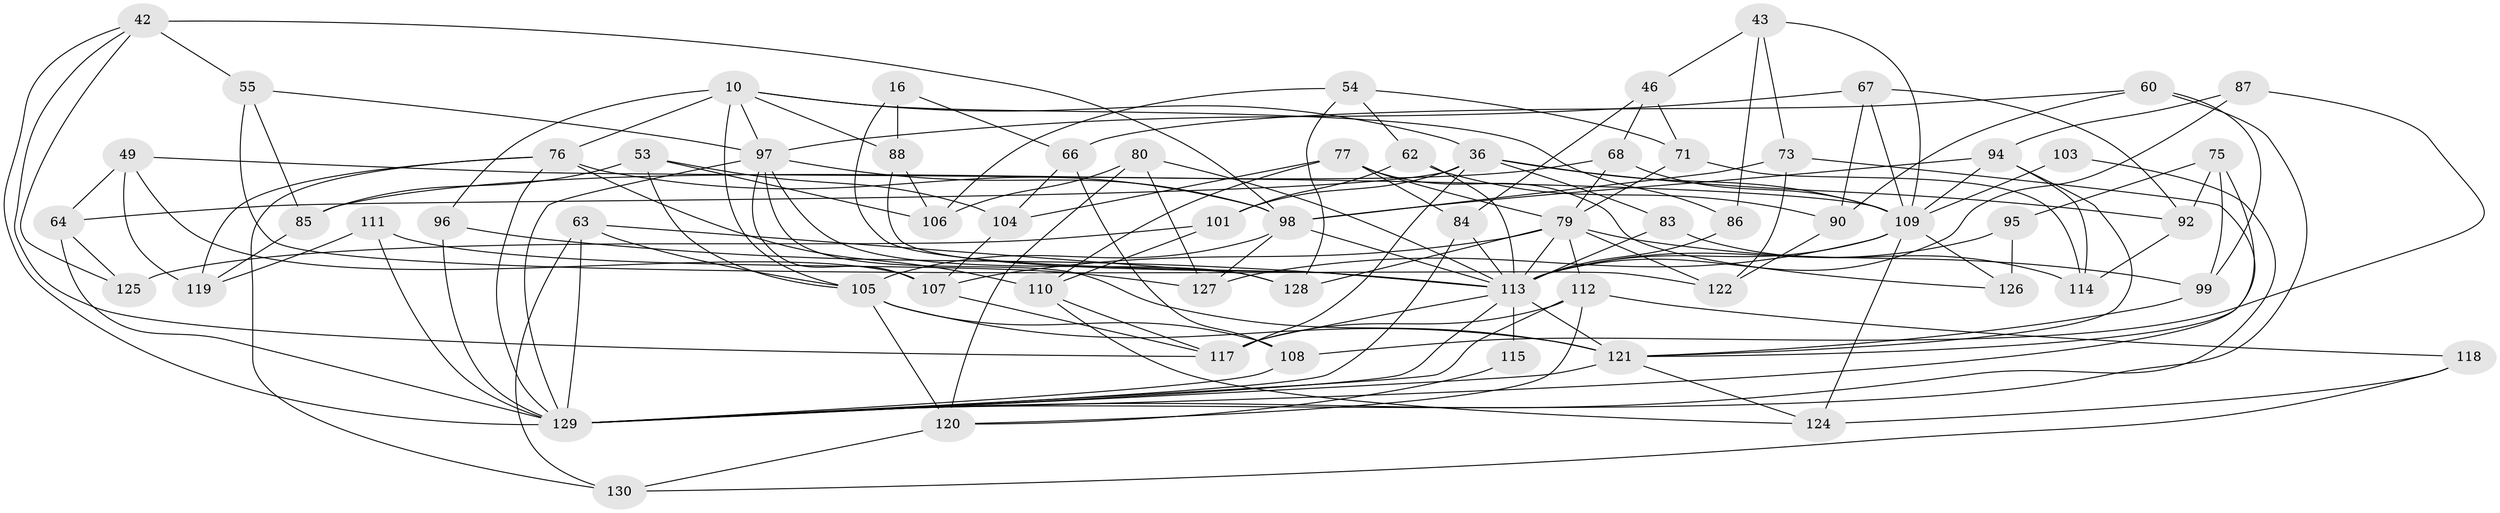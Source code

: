 // original degree distribution, {4: 1.0}
// Generated by graph-tools (version 1.1) at 2025/57/03/09/25 04:57:26]
// undirected, 65 vertices, 157 edges
graph export_dot {
graph [start="1"]
  node [color=gray90,style=filled];
  10 [super="+2+5"];
  16;
  36 [super="+8+23"];
  42 [super="+34"];
  43;
  46;
  49;
  53;
  54;
  55;
  60;
  62;
  63;
  64 [super="+17"];
  66;
  67;
  68 [super="+14"];
  71;
  73;
  75;
  76 [super="+21+45"];
  77 [super="+70"];
  79 [super="+50"];
  80;
  83;
  84;
  85;
  86;
  87;
  88 [super="+15"];
  90;
  92;
  94 [super="+38"];
  95;
  96 [super="+30"];
  97 [super="+72+59"];
  98 [super="+7+61+32"];
  99;
  101;
  103;
  104;
  105 [super="+22+78"];
  106;
  107 [super="+51"];
  108 [super="+25"];
  109 [super="+89+40"];
  110 [super="+65"];
  111;
  112 [super="+93"];
  113 [super="+18+26+82+100+58"];
  114;
  115;
  117 [super="+81+74"];
  118;
  119;
  120 [super="+91"];
  121 [super="+116+102"];
  122;
  124;
  125;
  126;
  127;
  128;
  129 [super="+24+35+52+123"];
  130 [super="+9"];
  10 -- 86;
  10 -- 105 [weight=2];
  10 -- 88;
  10 -- 76;
  10 -- 96;
  10 -- 36;
  10 -- 97;
  16 -- 88 [weight=2];
  16 -- 66;
  16 -- 113;
  36 -- 83;
  36 -- 92;
  36 -- 64;
  36 -- 117 [weight=2];
  36 -- 101;
  36 -- 109;
  42 -- 125;
  42 -- 117;
  42 -- 55;
  42 -- 129;
  42 -- 98 [weight=2];
  43 -- 46;
  43 -- 86;
  43 -- 73;
  43 -- 109;
  46 -- 71;
  46 -- 84;
  46 -- 68;
  49 -- 107;
  49 -- 64;
  49 -- 119;
  49 -- 109;
  53 -- 104;
  53 -- 106;
  53 -- 85;
  53 -- 105;
  54 -- 71;
  54 -- 106;
  54 -- 128;
  54 -- 62;
  55 -- 85;
  55 -- 122;
  55 -- 97;
  60 -- 90;
  60 -- 66;
  60 -- 99;
  60 -- 129;
  62 -- 101;
  62 -- 90;
  62 -- 113;
  63 -- 128;
  63 -- 105;
  63 -- 130;
  63 -- 129;
  64 -- 125 [weight=2];
  64 -- 129 [weight=2];
  66 -- 108;
  66 -- 104;
  67 -- 90;
  67 -- 97;
  67 -- 92;
  67 -- 109;
  68 -- 85;
  68 -- 109 [weight=3];
  68 -- 79;
  71 -- 114;
  71 -- 79;
  73 -- 122;
  73 -- 129;
  73 -- 98;
  75 -- 121;
  75 -- 92;
  75 -- 95;
  75 -- 99;
  76 -- 129;
  76 -- 130 [weight=2];
  76 -- 110 [weight=2];
  76 -- 98;
  76 -- 119;
  77 -- 126 [weight=2];
  77 -- 104;
  77 -- 84;
  77 -- 110;
  77 -- 79;
  79 -- 128;
  79 -- 113 [weight=2];
  79 -- 122;
  79 -- 99;
  79 -- 112;
  79 -- 107;
  80 -- 127;
  80 -- 106;
  80 -- 120;
  80 -- 113;
  83 -- 114;
  83 -- 113 [weight=2];
  84 -- 113;
  84 -- 129;
  85 -- 119;
  86 -- 113 [weight=2];
  87 -- 108 [weight=2];
  87 -- 113;
  87 -- 94;
  88 -- 106;
  88 -- 113 [weight=2];
  90 -- 122;
  92 -- 114;
  94 -- 114;
  94 -- 98 [weight=2];
  94 -- 109;
  94 -- 121;
  95 -- 126;
  95 -- 113 [weight=2];
  96 -- 129 [weight=3];
  96 -- 113 [weight=2];
  97 -- 98 [weight=2];
  97 -- 129 [weight=2];
  97 -- 128;
  97 -- 107 [weight=2];
  97 -- 121 [weight=2];
  98 -- 127;
  98 -- 105 [weight=2];
  98 -- 113;
  99 -- 121;
  101 -- 125;
  101 -- 110;
  103 -- 129 [weight=3];
  103 -- 109;
  104 -- 107;
  105 -- 120;
  105 -- 108 [weight=2];
  105 -- 121;
  107 -- 117;
  108 -- 129;
  109 -- 124;
  109 -- 126;
  109 -- 127;
  109 -- 113 [weight=2];
  110 -- 124;
  110 -- 117;
  111 -- 119;
  111 -- 127;
  111 -- 129 [weight=2];
  112 -- 129;
  112 -- 118 [weight=2];
  112 -- 120;
  112 -- 117;
  113 -- 115 [weight=3];
  113 -- 121 [weight=2];
  113 -- 129;
  113 -- 117 [weight=2];
  115 -- 120;
  118 -- 124;
  118 -- 130;
  120 -- 130 [weight=2];
  121 -- 129;
  121 -- 124;
}
